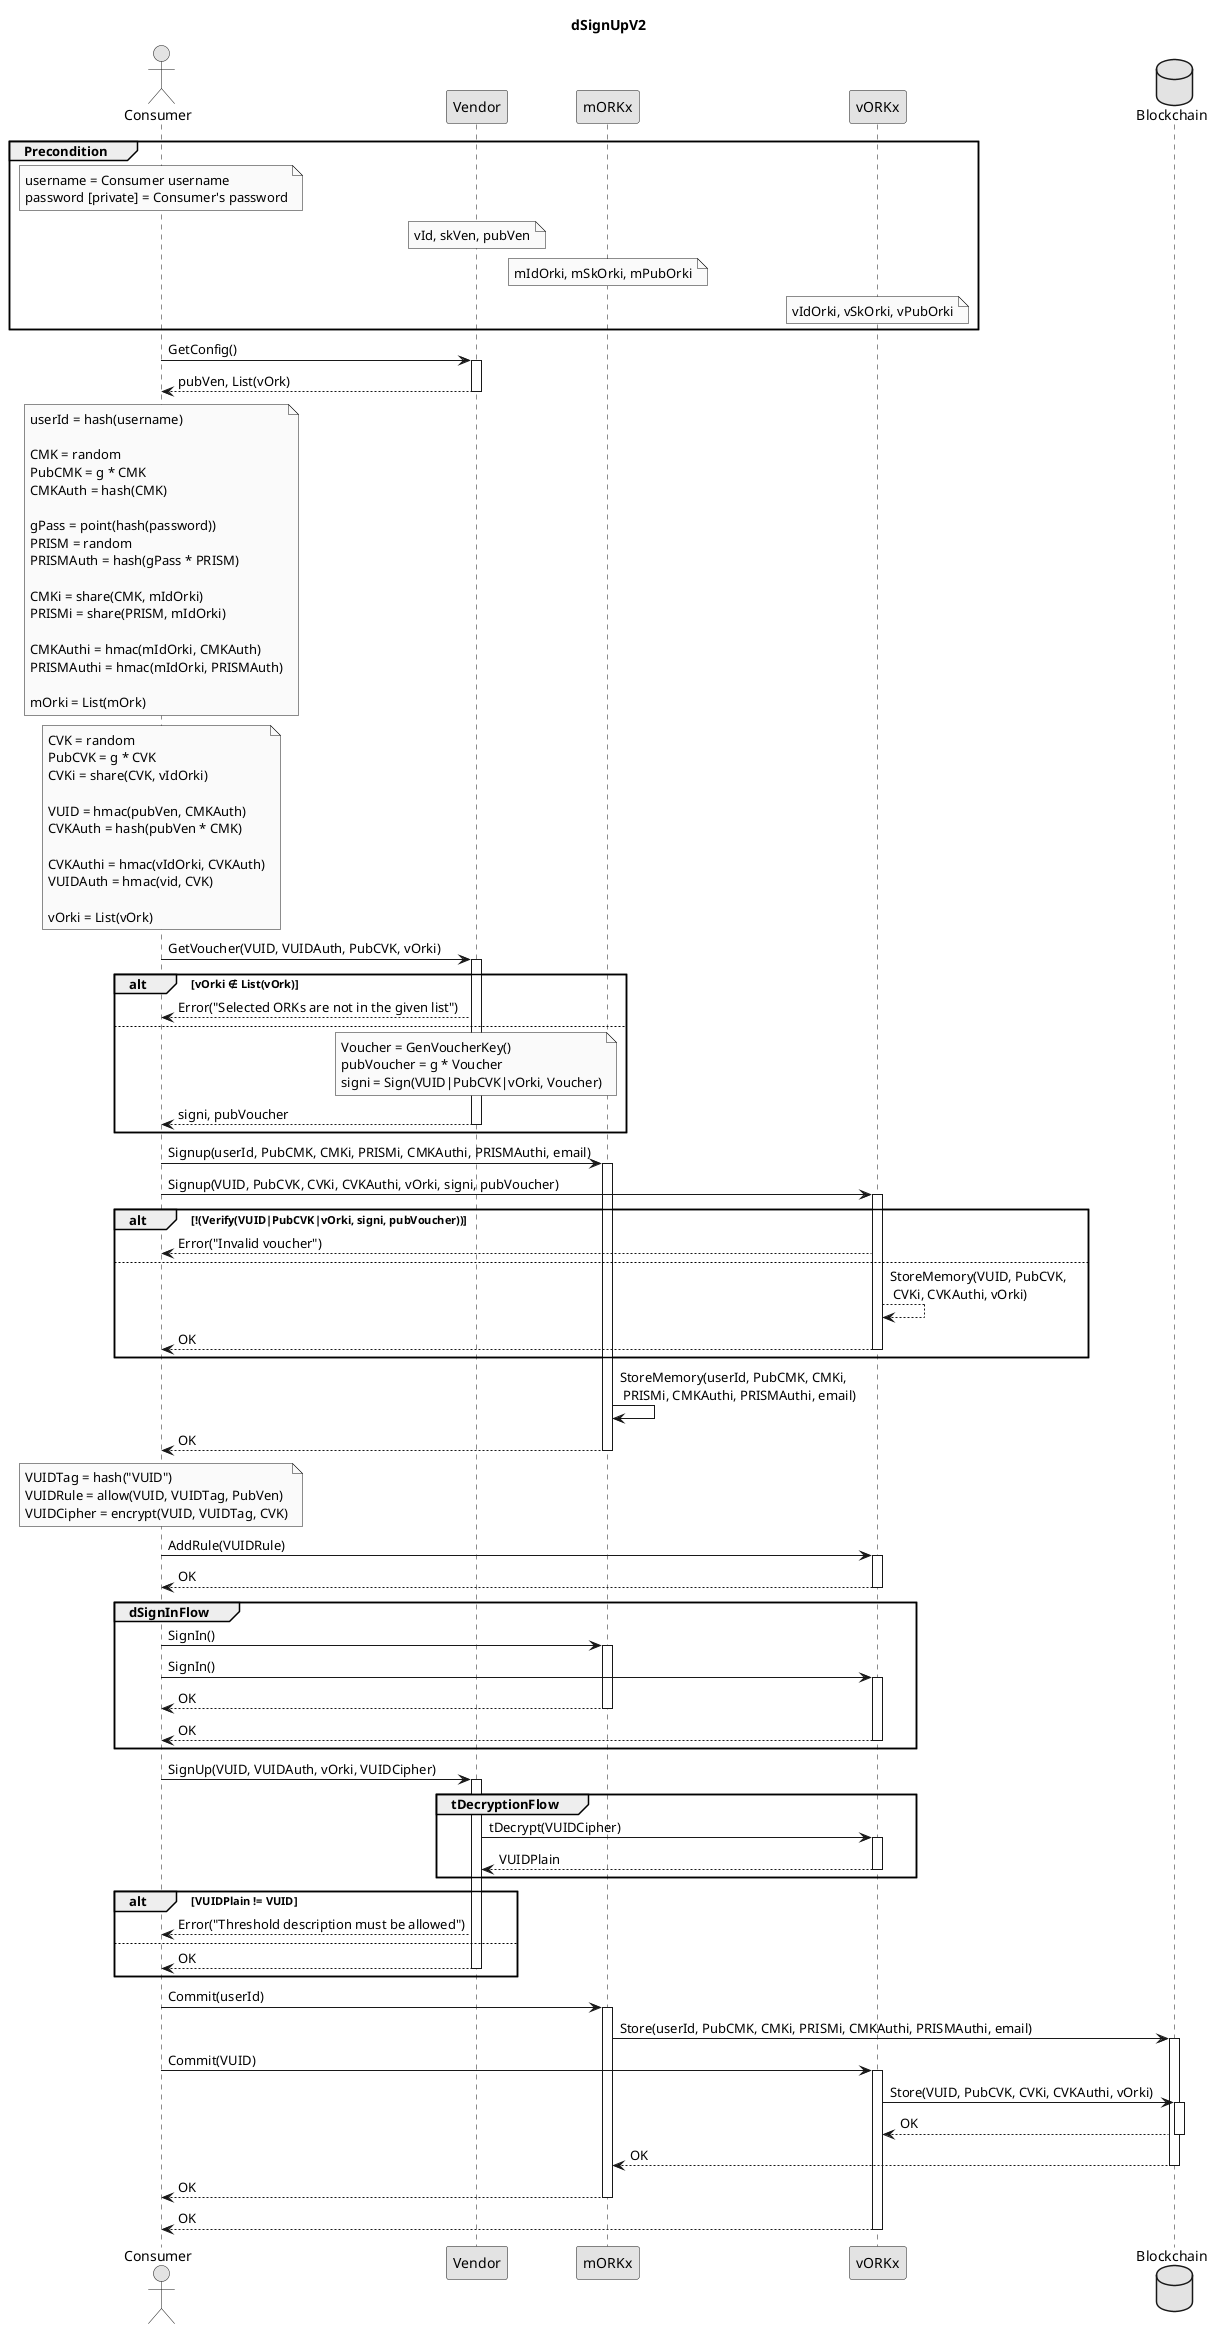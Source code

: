 @startuml dSignUpV2Sequence
skinparam monochrome true

title dSignUpV2

actor Consumer 
participant Vendor
participant mORKx
participant vORKx
database Blockchain as Block

group Precondition
note over Consumer
    username = Consumer username
    password [private] = Consumer's password
end note
note over Vendor
    vId, skVen, pubVen
end note
note over mORKx
    mIdOrki, mSkOrki, mPubOrki
end note
note over vORKx
    vIdOrki, vSkOrki, vPubOrki
end note
end

Consumer->Vendor: GetConfig()
activate Vendor

Vendor-->Consumer: pubVen, List(vOrk)
deactivate Vendor

note over Consumer
    userId = hash(username)
    
    CMK = random
    PubCMK = g * CMK
    CMKAuth = hash(CMK)

    gPass = point(hash(password))
    PRISM = random
    PRISMAuth = hash(gPass * PRISM)

    CMKi = share(CMK, mIdOrki)
    PRISMi = share(PRISM, mIdOrki)

    CMKAuthi = hmac(mIdOrki, CMKAuth)
    PRISMAuthi = hmac(mIdOrki, PRISMAuth)

    mOrki = List(mOrk)
end note
    
note over Consumer
    CVK = random
    PubCVK = g * CVK
    CVKi = share(CVK, vIdOrki)

    VUID = hmac(pubVen, CMKAuth)
    CVKAuth = hash(pubVen * CMK)

    CVKAuthi = hmac(vIdOrki, CVKAuth)
    VUIDAuth = hmac(vid, CVK)

    vOrki = List(vOrk)
end note


Consumer -> Vendor: GetVoucher(VUID, VUIDAuth, PubCVK, vOrki)
activate Vendor

alt vOrki ∉ List(vOrk)
    Vendor --> Consumer: Error("Selected ORKs are not in the given list")
else
    note over Vendor
        Voucher = GenVoucherKey()
        pubVoucher = g * Voucher
        signi = Sign(VUID|PubCVK|vOrki, Voucher)
    end note

    Vendor --> Consumer: signi, pubVoucher
    deactivate Vendor
end

Consumer -> mORKx: Signup(userId, PubCMK, CMKi, PRISMi, CMKAuthi, PRISMAuthi, email)
activate mORKx

Consumer -> vORKx: Signup(VUID, PubCVK, CVKi, CVKAuthi, vOrki, signi, pubVoucher)
activate vORKx

alt !(Verify(VUID|PubCVK|vOrki, signi, pubVoucher))
    vORKx --> Consumer: Error("Invalid voucher")
else
    vORKx --> vORKx: StoreMemory(VUID, PubCVK,\n CVKi, CVKAuthi, vOrki)
    
    vORKx --> Consumer: OK
    deactivate vORKx
end

mORKx -> mORKx: StoreMemory(userId, PubCMK, CMKi,\n PRISMi, CMKAuthi, PRISMAuthi, email)

mORKx --> Consumer: OK
deactivate mORKx

note over Consumer
    VUIDTag = hash("VUID")
    VUIDRule = allow(VUID, VUIDTag, PubVen)
    VUIDCipher = encrypt(VUID, VUIDTag, CVK)
end note

Consumer -> vORKx: AddRule(VUIDRule)
activate vORKx
vORKx --> Consumer: OK
deactivate vORKx

group dSignInFlow
    Consumer -> mORKx: SignIn()
    activate mORKx
    Consumer -> vORKx: SignIn()
    activate vORKx

    mORKx --> Consumer: OK
    deactivate mORKx
    vORKx --> Consumer: OK
    deactivate vORKx
end

Consumer -> Vendor: SignUp(VUID, VUIDAuth, vOrki, VUIDCipher)
activate Vendor

group tDecryptionFlow
    Vendor -> vORKx: tDecrypt(VUIDCipher)
    activate vORKx
    vORKx --> Vendor: VUIDPlain
    deactivate vORKx
end

alt VUIDPlain != VUID
    Vendor --> Consumer: Error("Threshold description must be allowed")
else
    Vendor --> Consumer: OK
    deactivate Vendor
end


Consumer -> mORKx: Commit(userId)
activate mORKx
mORKx -> Block: Store(userId, PubCMK, CMKi, PRISMi, CMKAuthi, PRISMAuthi, email)
activate Block

Consumer -> vORKx: Commit(VUID)
activate vORKx


vORKx -> Block: Store(VUID, PubCVK, CVKi, CVKAuthi, vOrki)
activate Block

Block --> vORKx: OK
deactivate Block

Block --> mORKx: OK
deactivate Block

mORKx --> Consumer: OK
deactivate mORKx

vORKx --> Consumer: OK
deactivate vORKx

@enduml
